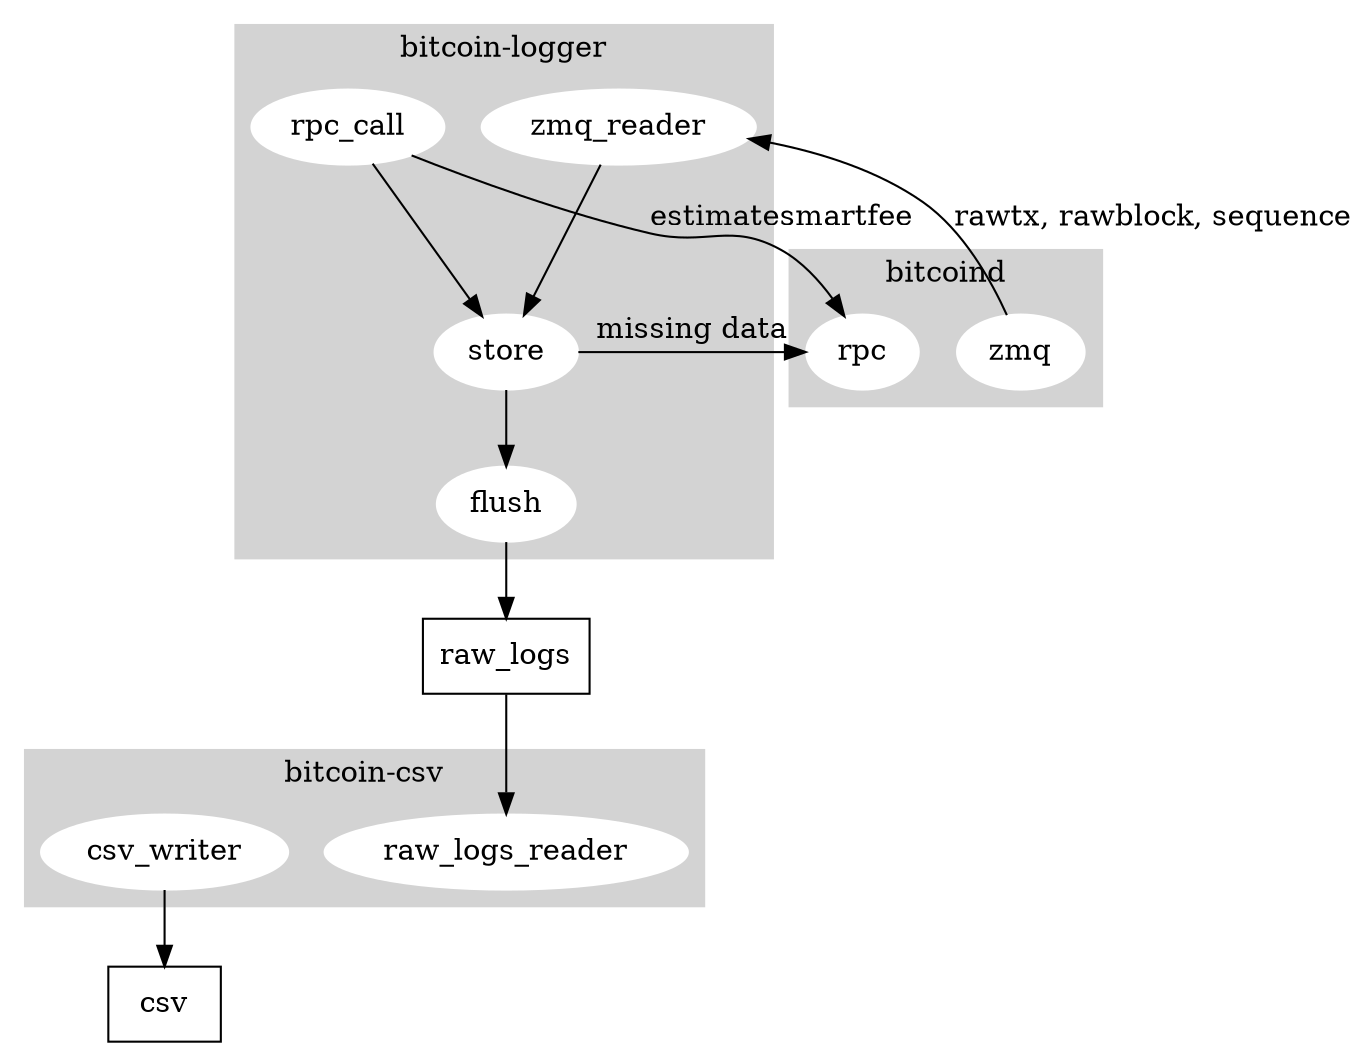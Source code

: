digraph G {
  subgraph cluster_logger {
    label = "bitcoin-logger";
    style=filled;
    color=lightgrey;
    node [style=filled,color=white];

    store
    zmq_reader
    flush
    rpc_call
    zmq_reader -> store
    rpc_call -> store
    store -> flush
  }

  subgraph cluster_bitcoind {
    label = "bitcoind";
    style=filled;
    color=lightgrey;
    node [style=filled,color=white];
    zmq;
    rpc;
  }

  subgraph cluster_csv {
    label = "bitcoin-csv";
    style=filled;
    color=lightgrey;
    node [style=filled,color=white];
    raw_logs_reader
    csv_writer
  }

  raw_logs [shape=Square];
  csv [shape=Square];
  zmq -> zmq_reader [ label="rawtx, rawblock, sequence" ]
  store -> rpc [ label="missing data" ]
  rpc_call -> rpc [ label="estimatesmartfee" ]
  flush -> raw_logs
  raw_logs -> raw_logs_reader
  csv_writer -> csv
}